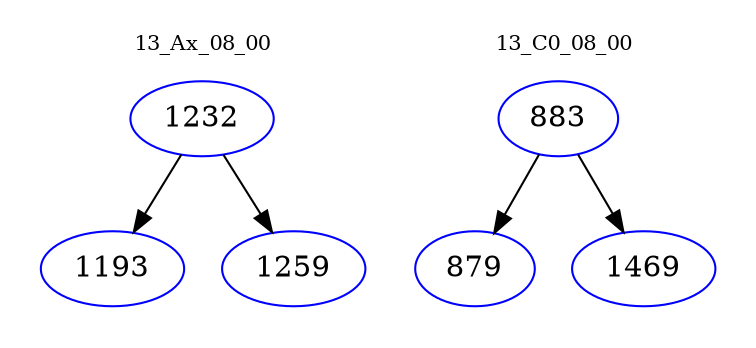 digraph{
subgraph cluster_0 {
color = white
label = "13_Ax_08_00";
fontsize=10;
T0_1232 [label="1232", color="blue"]
T0_1232 -> T0_1193 [color="black"]
T0_1193 [label="1193", color="blue"]
T0_1232 -> T0_1259 [color="black"]
T0_1259 [label="1259", color="blue"]
}
subgraph cluster_1 {
color = white
label = "13_C0_08_00";
fontsize=10;
T1_883 [label="883", color="blue"]
T1_883 -> T1_879 [color="black"]
T1_879 [label="879", color="blue"]
T1_883 -> T1_1469 [color="black"]
T1_1469 [label="1469", color="blue"]
}
}
